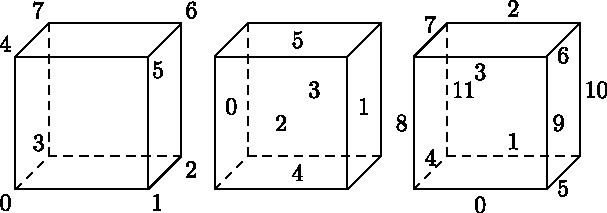 import three;

settings.render = 0;
settings.prc = false;
settings.gsOptions="-r144x144";
size(11cm);
currentprojection=obliqueZ();

Z /= 2;

triple[] corners = {
  Z,   X+Z,   X,   O,
  Y+Z, X+Y+Z, X+Y, Y
};
pair[] corner_pos = {
  SW, SE, SE, NW,
  NW, SE, NE, NW
};

triple[] faces = {
  (corners[0]+corners[4]+corners[7]+corners[3])/4,
  (corners[1]+corners[2]+corners[6]+corners[5])/4,
  (corners[0]+corners[1]+corners[5]+corners[4])/4,
  (corners[2]+corners[3]+corners[7]+corners[6])/4,
  (corners[0]+corners[3]+corners[2]+corners[1])/4,
  (corners[4]+corners[5]+corners[6]+corners[7])/4,
};

triple[] edges = {
  (corners[0]+corners[1])/2,
  (corners[2]+corners[3])/2,
  (corners[6]+corners[7])/2,
  (corners[4]+corners[5])/2,
  (corners[0]+corners[3])/2,
  (corners[1]+corners[2])/2,
  (corners[5]+corners[6])/2,
  (corners[4]+corners[7])/2,
  (corners[0]+corners[4])/2,
  (corners[1]+corners[5])/2,
  (corners[2]+corners[6])/2,
  (corners[3]+corners[7])/2,
};

pair[] edge_pos = {
  S, N, N, S,
  N, S, S, N,
  W, E, E, E
};

picture cube()
{
  picture pic = new picture;
  draw(pic, Z--O--X^^O--Y, dashed);
  draw(pic, Z--X+Z--X+Z+Y--Z+Y--cycle^^
       X+Z--X--X+Y--X+Y+Z^^
       Y+Z--Y--X+Y);
  return pic;
}

picture pic1 = cube();
picture pic3 = cube();
picture pic2 = cube();

for(int i=0; i<corners.length; ++i)
{
  label(pic1, format("$%d$", i), corners[i], corner_pos[i]);
}
for(int i=0; i<faces.length; ++i)
{
  label(pic2, format("$%d$", i), faces[i]);
}
for(int i=0; i<edges.length; ++i)
{
  label(pic3, format("$%d$", i), edges[i], edge_pos[i]);
}

add(pic1);
add(shift(1.5X)*pic2);
add(shift(3X)*pic3);
